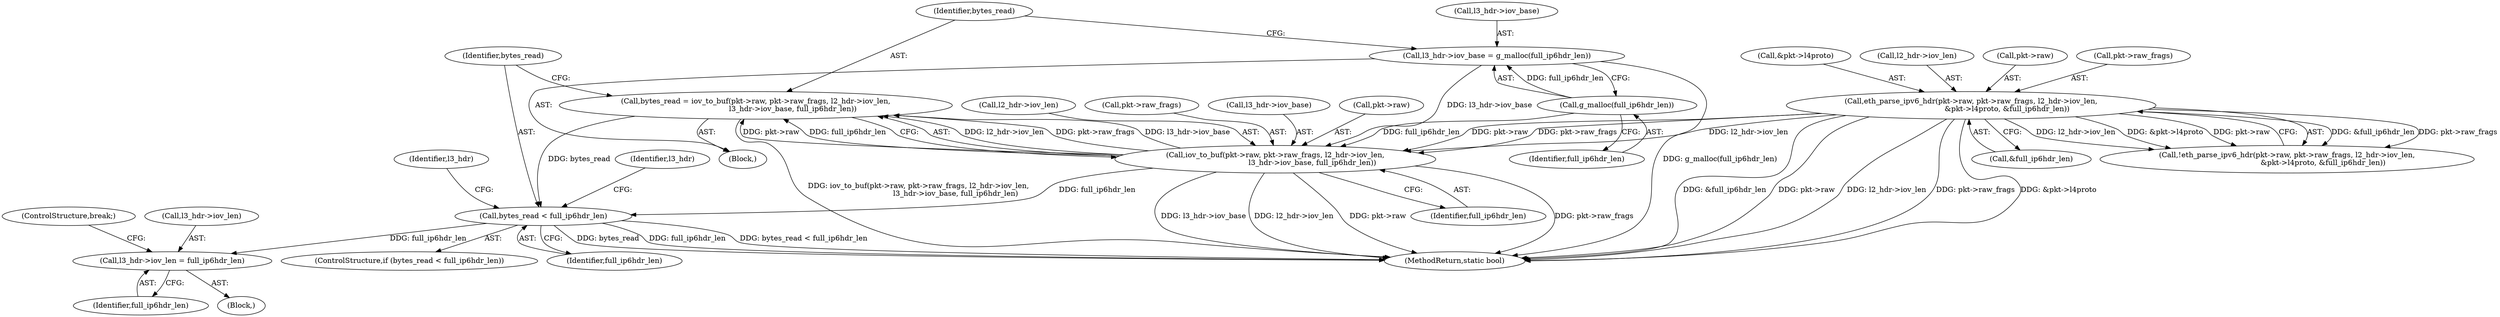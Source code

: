 digraph "0_qemu_a7278b36fcab9af469563bd7b9dadebe2ae25e48_0@API" {
"1000286" [label="(Call,bytes_read < full_ip6hdr_len)"];
"1000269" [label="(Call,bytes_read = iov_to_buf(pkt->raw, pkt->raw_frags, l2_hdr->iov_len,\n                                l3_hdr->iov_base, full_ip6hdr_len))"];
"1000271" [label="(Call,iov_to_buf(pkt->raw, pkt->raw_frags, l2_hdr->iov_len,\n                                l3_hdr->iov_base, full_ip6hdr_len))"];
"1000239" [label="(Call,eth_parse_ipv6_hdr(pkt->raw, pkt->raw_frags, l2_hdr->iov_len,\n                               &pkt->l4proto, &full_ip6hdr_len))"];
"1000263" [label="(Call,l3_hdr->iov_base = g_malloc(full_ip6hdr_len))"];
"1000267" [label="(Call,g_malloc(full_ip6hdr_len))"];
"1000299" [label="(Call,l3_hdr->iov_len = full_ip6hdr_len)"];
"1000239" [label="(Call,eth_parse_ipv6_hdr(pkt->raw, pkt->raw_frags, l2_hdr->iov_len,\n                               &pkt->l4proto, &full_ip6hdr_len))"];
"1000272" [label="(Call,pkt->raw)"];
"1000278" [label="(Call,l2_hdr->iov_len)"];
"1000299" [label="(Call,l3_hdr->iov_len = full_ip6hdr_len)"];
"1000287" [label="(Identifier,bytes_read)"];
"1000249" [label="(Call,&pkt->l4proto)"];
"1000301" [label="(Identifier,l3_hdr)"];
"1000246" [label="(Call,l2_hdr->iov_len)"];
"1000263" [label="(Call,l3_hdr->iov_base = g_malloc(full_ip6hdr_len))"];
"1000240" [label="(Call,pkt->raw)"];
"1000304" [label="(ControlStructure,break;)"];
"1000270" [label="(Identifier,bytes_read)"];
"1000271" [label="(Call,iov_to_buf(pkt->raw, pkt->raw_frags, l2_hdr->iov_len,\n                                l3_hdr->iov_base, full_ip6hdr_len))"];
"1000285" [label="(ControlStructure,if (bytes_read < full_ip6hdr_len))"];
"1000267" [label="(Call,g_malloc(full_ip6hdr_len))"];
"1000288" [label="(Identifier,full_ip6hdr_len)"];
"1000243" [label="(Call,pkt->raw_frags)"];
"1000253" [label="(Call,&full_ip6hdr_len)"];
"1000264" [label="(Call,l3_hdr->iov_base)"];
"1000303" [label="(Identifier,full_ip6hdr_len)"];
"1000238" [label="(Call,!eth_parse_ipv6_hdr(pkt->raw, pkt->raw_frags, l2_hdr->iov_len,\n                               &pkt->l4proto, &full_ip6hdr_len))"];
"1000103" [label="(Block,)"];
"1000275" [label="(Call,pkt->raw_frags)"];
"1000269" [label="(Call,bytes_read = iov_to_buf(pkt->raw, pkt->raw_frags, l2_hdr->iov_len,\n                                l3_hdr->iov_base, full_ip6hdr_len))"];
"1000292" [label="(Identifier,l3_hdr)"];
"1000298" [label="(Block,)"];
"1000281" [label="(Call,l3_hdr->iov_base)"];
"1000286" [label="(Call,bytes_read < full_ip6hdr_len)"];
"1000312" [label="(MethodReturn,static bool)"];
"1000284" [label="(Identifier,full_ip6hdr_len)"];
"1000268" [label="(Identifier,full_ip6hdr_len)"];
"1000300" [label="(Call,l3_hdr->iov_len)"];
"1000286" -> "1000285"  [label="AST: "];
"1000286" -> "1000288"  [label="CFG: "];
"1000287" -> "1000286"  [label="AST: "];
"1000288" -> "1000286"  [label="AST: "];
"1000292" -> "1000286"  [label="CFG: "];
"1000301" -> "1000286"  [label="CFG: "];
"1000286" -> "1000312"  [label="DDG: bytes_read < full_ip6hdr_len"];
"1000286" -> "1000312"  [label="DDG: bytes_read"];
"1000286" -> "1000312"  [label="DDG: full_ip6hdr_len"];
"1000269" -> "1000286"  [label="DDG: bytes_read"];
"1000271" -> "1000286"  [label="DDG: full_ip6hdr_len"];
"1000286" -> "1000299"  [label="DDG: full_ip6hdr_len"];
"1000269" -> "1000103"  [label="AST: "];
"1000269" -> "1000271"  [label="CFG: "];
"1000270" -> "1000269"  [label="AST: "];
"1000271" -> "1000269"  [label="AST: "];
"1000287" -> "1000269"  [label="CFG: "];
"1000269" -> "1000312"  [label="DDG: iov_to_buf(pkt->raw, pkt->raw_frags, l2_hdr->iov_len,\n                                l3_hdr->iov_base, full_ip6hdr_len)"];
"1000271" -> "1000269"  [label="DDG: l2_hdr->iov_len"];
"1000271" -> "1000269"  [label="DDG: pkt->raw_frags"];
"1000271" -> "1000269"  [label="DDG: l3_hdr->iov_base"];
"1000271" -> "1000269"  [label="DDG: pkt->raw"];
"1000271" -> "1000269"  [label="DDG: full_ip6hdr_len"];
"1000271" -> "1000284"  [label="CFG: "];
"1000272" -> "1000271"  [label="AST: "];
"1000275" -> "1000271"  [label="AST: "];
"1000278" -> "1000271"  [label="AST: "];
"1000281" -> "1000271"  [label="AST: "];
"1000284" -> "1000271"  [label="AST: "];
"1000271" -> "1000312"  [label="DDG: l2_hdr->iov_len"];
"1000271" -> "1000312"  [label="DDG: pkt->raw"];
"1000271" -> "1000312"  [label="DDG: pkt->raw_frags"];
"1000271" -> "1000312"  [label="DDG: l3_hdr->iov_base"];
"1000239" -> "1000271"  [label="DDG: pkt->raw"];
"1000239" -> "1000271"  [label="DDG: pkt->raw_frags"];
"1000239" -> "1000271"  [label="DDG: l2_hdr->iov_len"];
"1000263" -> "1000271"  [label="DDG: l3_hdr->iov_base"];
"1000267" -> "1000271"  [label="DDG: full_ip6hdr_len"];
"1000239" -> "1000238"  [label="AST: "];
"1000239" -> "1000253"  [label="CFG: "];
"1000240" -> "1000239"  [label="AST: "];
"1000243" -> "1000239"  [label="AST: "];
"1000246" -> "1000239"  [label="AST: "];
"1000249" -> "1000239"  [label="AST: "];
"1000253" -> "1000239"  [label="AST: "];
"1000238" -> "1000239"  [label="CFG: "];
"1000239" -> "1000312"  [label="DDG: &full_ip6hdr_len"];
"1000239" -> "1000312"  [label="DDG: pkt->raw"];
"1000239" -> "1000312"  [label="DDG: l2_hdr->iov_len"];
"1000239" -> "1000312"  [label="DDG: pkt->raw_frags"];
"1000239" -> "1000312"  [label="DDG: &pkt->l4proto"];
"1000239" -> "1000238"  [label="DDG: &full_ip6hdr_len"];
"1000239" -> "1000238"  [label="DDG: pkt->raw_frags"];
"1000239" -> "1000238"  [label="DDG: l2_hdr->iov_len"];
"1000239" -> "1000238"  [label="DDG: &pkt->l4proto"];
"1000239" -> "1000238"  [label="DDG: pkt->raw"];
"1000263" -> "1000103"  [label="AST: "];
"1000263" -> "1000267"  [label="CFG: "];
"1000264" -> "1000263"  [label="AST: "];
"1000267" -> "1000263"  [label="AST: "];
"1000270" -> "1000263"  [label="CFG: "];
"1000263" -> "1000312"  [label="DDG: g_malloc(full_ip6hdr_len)"];
"1000267" -> "1000263"  [label="DDG: full_ip6hdr_len"];
"1000267" -> "1000268"  [label="CFG: "];
"1000268" -> "1000267"  [label="AST: "];
"1000299" -> "1000298"  [label="AST: "];
"1000299" -> "1000303"  [label="CFG: "];
"1000300" -> "1000299"  [label="AST: "];
"1000303" -> "1000299"  [label="AST: "];
"1000304" -> "1000299"  [label="CFG: "];
}
